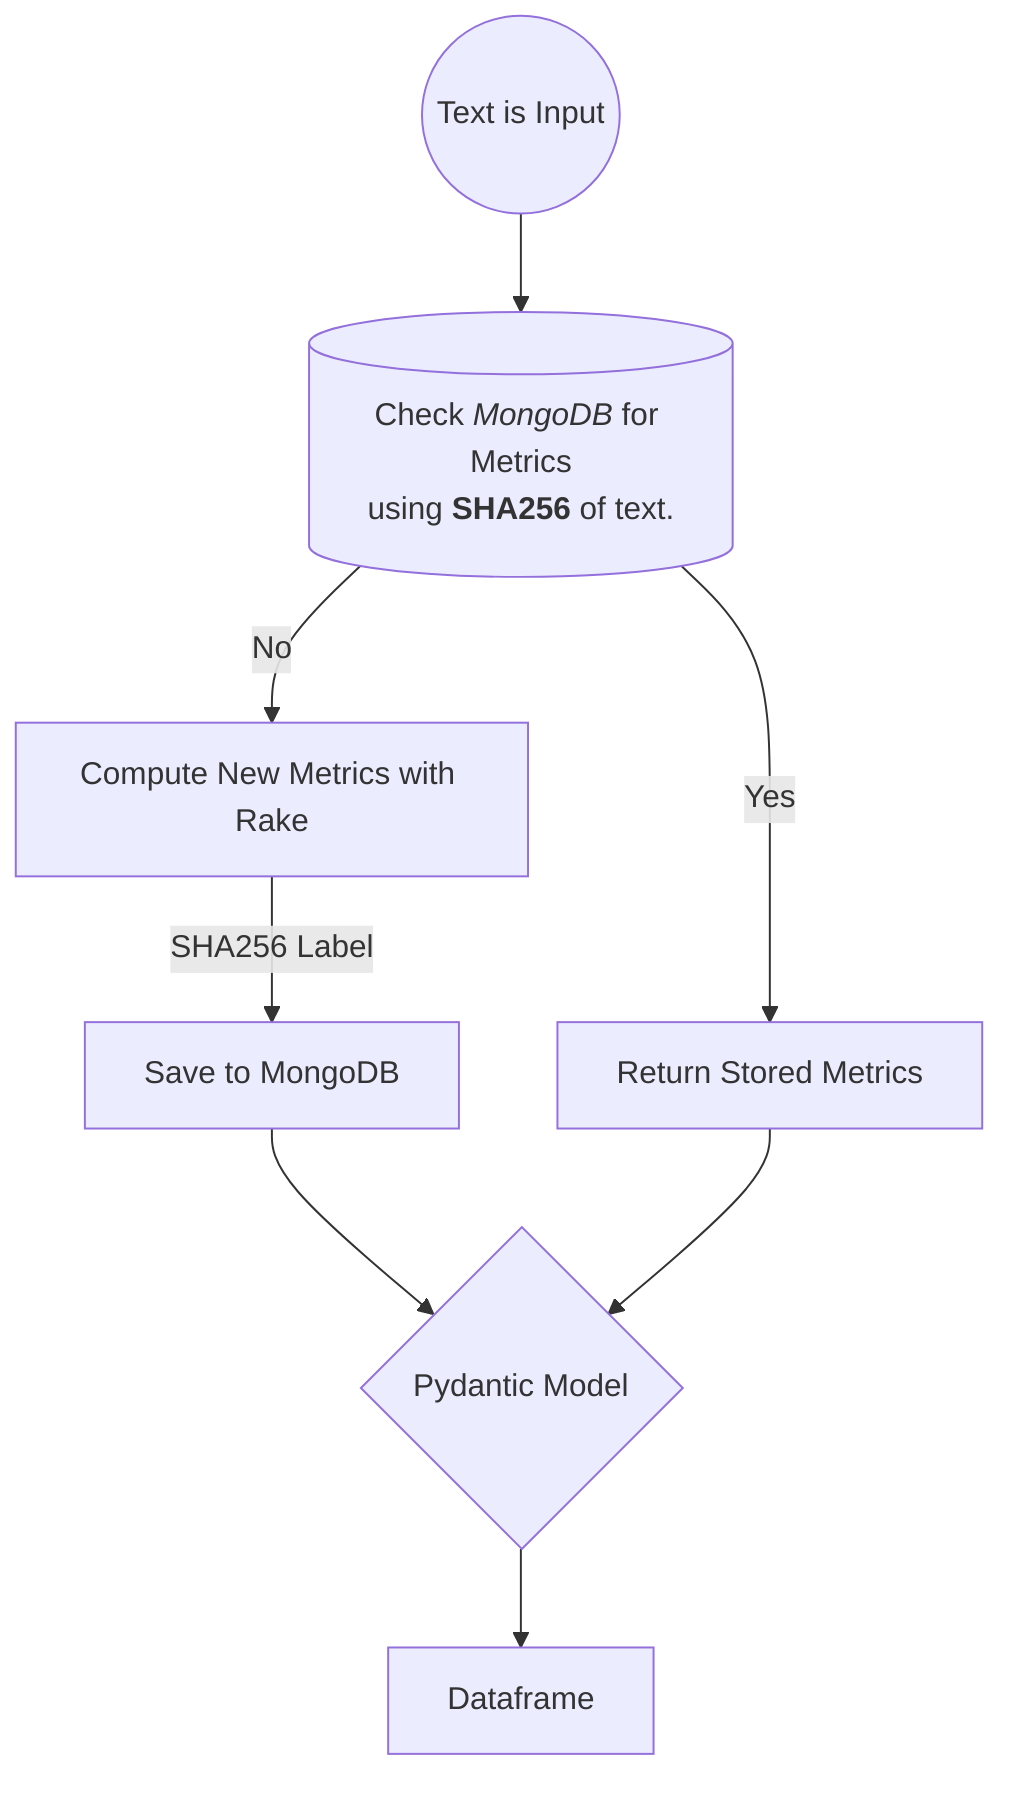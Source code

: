 graph TD
  InMongoDB[("`
    Check *MongoDB* for Metrics
    using **SHA256** of text.
  `")]

  InputText((Text is Input)) --> InMongoDB
  InMongoDB -- Yes --> InMongoDBTrue[Return Stored Metrics]
  InMongoDB -- No --> InMongoDBFalse[Compute New Metrics with Rake]

  InMongoDBFalse -- SHA256 Label --> MongoDBSave[Save to MongoDB]
  MongoDBSave --> Output{Pydantic Model}
  InMongoDBTrue --> Output
  Output --> Dataframe